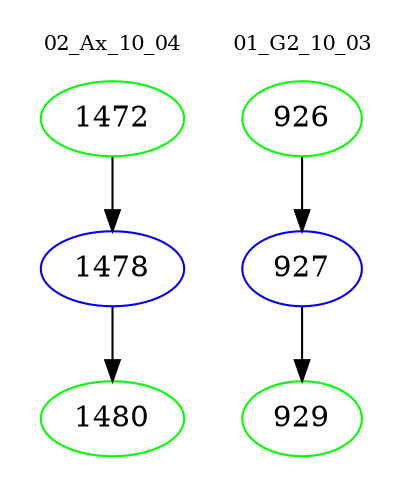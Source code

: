 digraph{
subgraph cluster_0 {
color = white
label = "02_Ax_10_04";
fontsize=10;
T0_1472 [label="1472", color="green"]
T0_1472 -> T0_1478 [color="black"]
T0_1478 [label="1478", color="blue"]
T0_1478 -> T0_1480 [color="black"]
T0_1480 [label="1480", color="green"]
}
subgraph cluster_1 {
color = white
label = "01_G2_10_03";
fontsize=10;
T1_926 [label="926", color="green"]
T1_926 -> T1_927 [color="black"]
T1_927 [label="927", color="blue"]
T1_927 -> T1_929 [color="black"]
T1_929 [label="929", color="green"]
}
}
